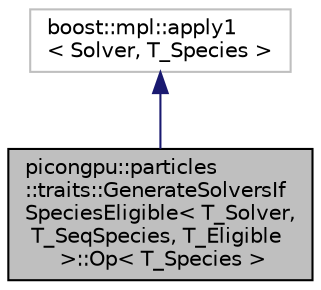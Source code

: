 digraph "picongpu::particles::traits::GenerateSolversIfSpeciesEligible&lt; T_Solver, T_SeqSpecies, T_Eligible &gt;::Op&lt; T_Species &gt;"
{
 // LATEX_PDF_SIZE
  edge [fontname="Helvetica",fontsize="10",labelfontname="Helvetica",labelfontsize="10"];
  node [fontname="Helvetica",fontsize="10",shape=record];
  Node1 [label="picongpu::particles\l::traits::GenerateSolversIf\lSpeciesEligible\< T_Solver,\l T_SeqSpecies, T_Eligible\l \>::Op\< T_Species \>",height=0.2,width=0.4,color="black", fillcolor="grey75", style="filled", fontcolor="black",tooltip=" "];
  Node2 -> Node1 [dir="back",color="midnightblue",fontsize="10",style="solid",fontname="Helvetica"];
  Node2 [label="boost::mpl::apply1\l\< Solver, T_Species \>",height=0.2,width=0.4,color="grey75", fillcolor="white", style="filled",tooltip=" "];
}
